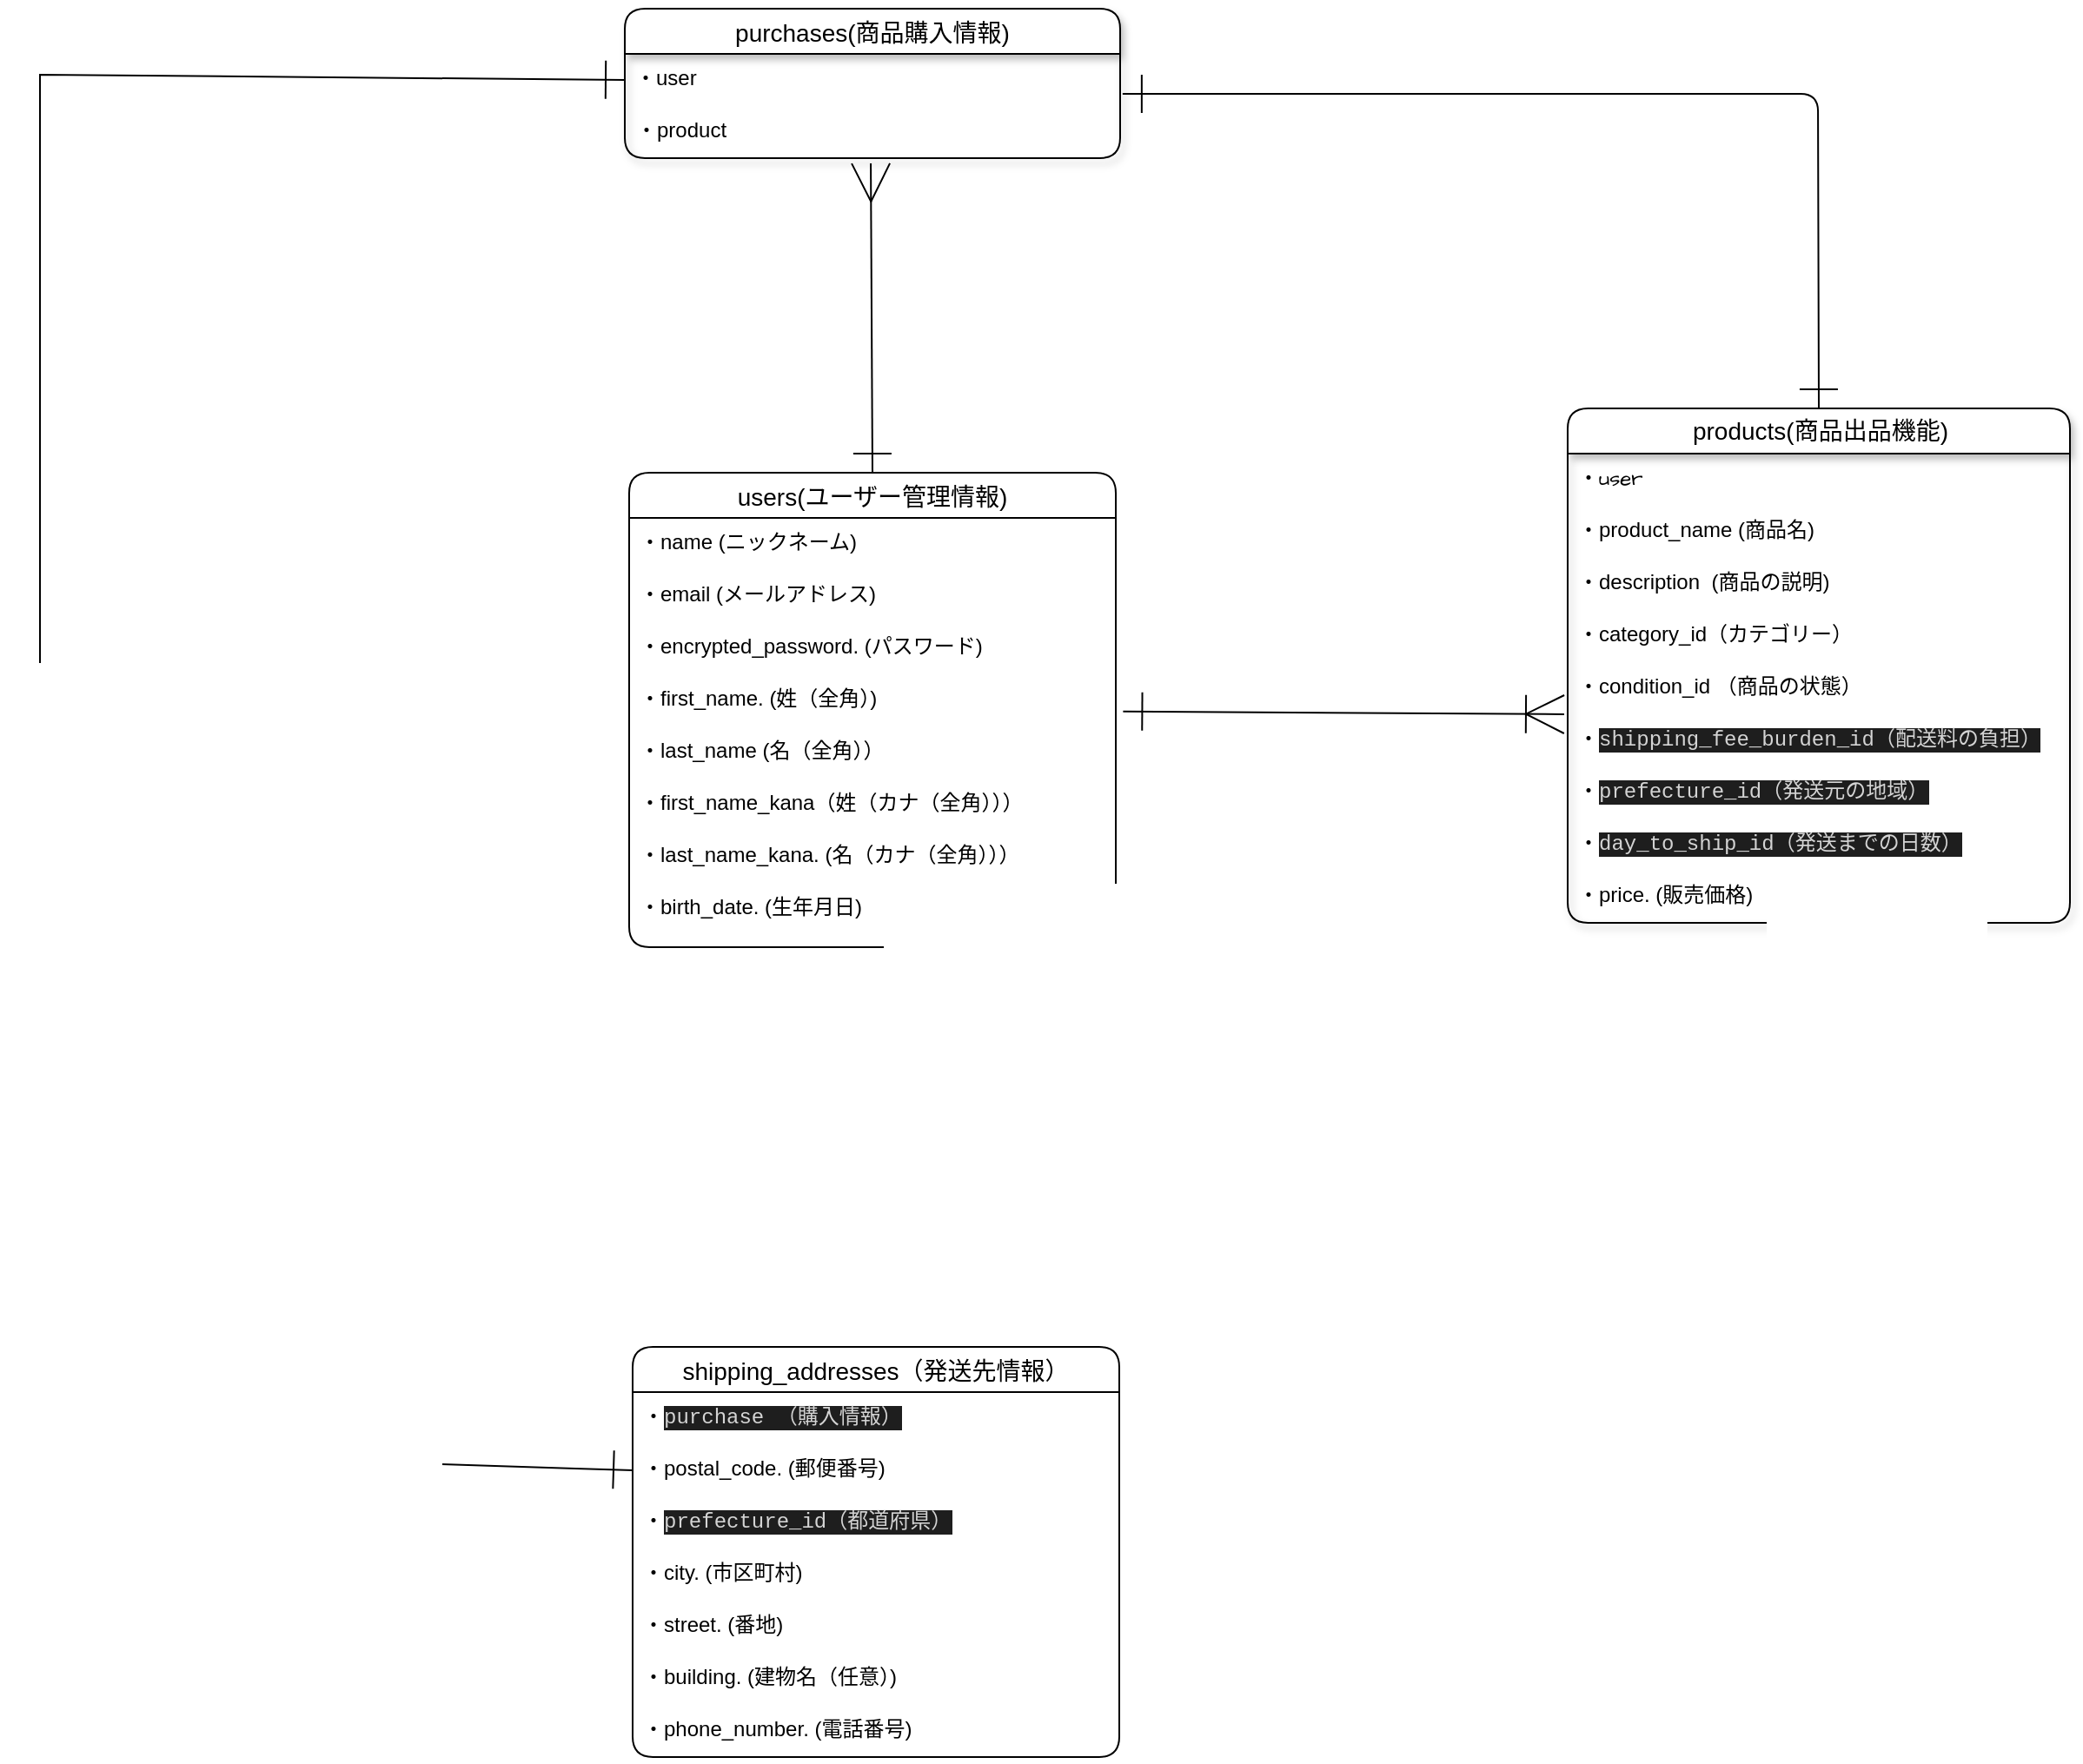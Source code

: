 <mxfile>
    <diagram id="WwNe2S3JQoJg_snmVfc9" name="ページ1">
        <mxGraphModel dx="1084" dy="1384" grid="1" gridSize="10" guides="0" tooltips="1" connect="0" arrows="1" fold="1" page="0" pageScale="1" pageWidth="827" pageHeight="1169" background="none" math="0" shadow="0">
            <root>
                <mxCell id="0"/>
                <mxCell id="1" parent="0"/>
                <mxCell id="135" style="edgeStyle=none;html=1;exitX=0.5;exitY=0;exitDx=0;exitDy=0;entryX=0.386;entryY=1.2;entryDx=0;entryDy=0;entryPerimeter=0;startArrow=ERone;startFill=0;endArrow=ERmany;endFill=0;startSize=20;endSize=20;" parent="1" source="58" edge="1">
                    <mxGeometry relative="1" as="geometry">
                        <mxPoint x="149.03" y="-371" as="targetPoint"/>
                    </mxGeometry>
                </mxCell>
                <mxCell id="58" value="users(ユーザー管理情報)" style="swimlane;fontStyle=0;childLayout=stackLayout;horizontal=1;startSize=26;horizontalStack=0;resizeParent=1;resizeParentMax=0;resizeLast=0;collapsible=1;marginBottom=0;align=center;fontSize=14;rounded=1;" parent="1" vertex="1">
                    <mxGeometry x="10" y="-193" width="280" height="273" as="geometry">
                        <mxRectangle x="120" y="80" width="150" height="30" as="alternateBounds"/>
                    </mxGeometry>
                </mxCell>
                <mxCell id="59" value="・name (ニックネーム)" style="text;strokeColor=none;fillColor=none;spacingLeft=4;spacingRight=4;overflow=hidden;rotatable=0;points=[[0,0.5],[1,0.5]];portConstraint=eastwest;fontSize=12;rounded=1;" parent="58" vertex="1">
                    <mxGeometry y="26" width="280" height="30" as="geometry"/>
                </mxCell>
                <mxCell id="60" value="・email (メールアドレス)&#10;" style="text;strokeColor=none;fillColor=none;spacingLeft=4;spacingRight=4;overflow=hidden;rotatable=0;points=[[0,0.5],[1,0.5]];portConstraint=eastwest;fontSize=12;rounded=1;" parent="58" vertex="1">
                    <mxGeometry y="56" width="280" height="30" as="geometry"/>
                </mxCell>
                <mxCell id="61" value="・encrypted_password. (パスワード)" style="text;strokeColor=none;fillColor=none;spacingLeft=4;spacingRight=4;overflow=hidden;rotatable=0;points=[[0,0.5],[1,0.5]];portConstraint=eastwest;fontSize=12;rounded=1;" parent="58" vertex="1">
                    <mxGeometry y="86" width="280" height="30" as="geometry"/>
                </mxCell>
                <mxCell id="62" value="・first_name. (姓（全角）)&#10;" style="text;strokeColor=none;fillColor=none;spacingLeft=4;spacingRight=4;overflow=hidden;rotatable=0;points=[[0,0.5],[1,0.5]];portConstraint=eastwest;fontSize=12;rounded=1;" parent="58" vertex="1">
                    <mxGeometry y="116" width="280" height="30" as="geometry"/>
                </mxCell>
                <mxCell id="141" value="・last_name (名（全角））" style="text;strokeColor=none;fillColor=none;spacingLeft=4;spacingRight=4;overflow=hidden;rotatable=0;points=[[0,0.5],[1,0.5]];portConstraint=eastwest;fontSize=12;shadow=1;html=1;rounded=1;" parent="58" vertex="1">
                    <mxGeometry y="146" width="280" height="30" as="geometry"/>
                </mxCell>
                <mxCell id="140" value="・first_name_kana（姓（カナ（全角）））" style="text;strokeColor=none;fillColor=none;spacingLeft=4;spacingRight=4;overflow=hidden;rotatable=0;points=[[0,0.5],[1,0.5]];portConstraint=eastwest;fontSize=12;shadow=1;html=1;rounded=1;" parent="58" vertex="1">
                    <mxGeometry y="176" width="280" height="30" as="geometry"/>
                </mxCell>
                <mxCell id="66" value="・last_name_kana. (名（カナ（全角）））" style="text;strokeColor=none;fillColor=none;spacingLeft=4;spacingRight=4;overflow=hidden;rotatable=0;points=[[0,0.5],[1,0.5]];portConstraint=eastwest;fontSize=12;rounded=1;" parent="58" vertex="1">
                    <mxGeometry y="206" width="280" height="30" as="geometry"/>
                </mxCell>
                <mxCell id="67" value="・birth_date. (生年月日)" style="text;strokeColor=none;fillColor=none;spacingLeft=4;spacingRight=4;overflow=hidden;rotatable=0;points=[[0,0.5],[1,0.5]];portConstraint=eastwest;fontSize=12;rounded=1;" parent="58" vertex="1">
                    <mxGeometry y="236" width="280" height="37" as="geometry"/>
                </mxCell>
                <mxCell id="88" value="purchases(商品購入情報)" style="swimlane;fontStyle=0;childLayout=stackLayout;horizontal=1;startSize=26;horizontalStack=0;resizeParent=1;resizeParentMax=0;resizeLast=0;collapsible=1;marginBottom=0;align=center;fontSize=14;shadow=1;rounded=1;" parent="1" vertex="1">
                    <mxGeometry x="7.5" y="-460" width="285" height="86" as="geometry"/>
                </mxCell>
                <mxCell id="89" value="・user" style="text;strokeColor=none;fillColor=none;spacingLeft=4;spacingRight=4;overflow=hidden;rotatable=0;points=[[0,0.5],[1,0.5]];portConstraint=eastwest;fontSize=12;rounded=1;" parent="88" vertex="1">
                    <mxGeometry y="26" width="285" height="30" as="geometry"/>
                </mxCell>
                <mxCell id="180" value="・product" style="text;strokeColor=none;fillColor=none;spacingLeft=4;spacingRight=4;overflow=hidden;rotatable=0;points=[[0,0.5],[1,0.5]];portConstraint=eastwest;fontSize=12;shadow=1;html=1;rounded=1;" parent="88" vertex="1">
                    <mxGeometry y="56" width="285" height="30" as="geometry"/>
                </mxCell>
                <mxCell id="93" value="shipping_addresses（発送先情報）" style="swimlane;fontStyle=0;childLayout=stackLayout;horizontal=1;startSize=26;horizontalStack=0;resizeParent=1;resizeParentMax=0;resizeLast=0;collapsible=1;marginBottom=0;align=center;fontSize=14;rounded=1;" parent="1" vertex="1">
                    <mxGeometry x="12" y="310" width="280" height="236" as="geometry"/>
                </mxCell>
                <mxCell id="181" value="・&lt;span style=&quot;background-color: rgb(30, 30, 30); color: rgb(212, 212, 212); font-family: Menlo, Monaco, &amp;quot;Courier New&amp;quot;, monospace;&quot;&gt;purchase （購入情報）&lt;/span&gt;" style="text;strokeColor=none;fillColor=none;spacingLeft=4;spacingRight=4;overflow=hidden;rotatable=0;points=[[0,0.5],[1,0.5]];portConstraint=eastwest;fontSize=12;shadow=1;html=1;rounded=1;" parent="93" vertex="1">
                    <mxGeometry y="26" width="280" height="30" as="geometry"/>
                </mxCell>
                <mxCell id="99" value="・postal_code. (郵便番号)&#10;" style="text;strokeColor=none;fillColor=none;spacingLeft=4;spacingRight=4;overflow=hidden;rotatable=0;points=[[0,0.5],[1,0.5]];portConstraint=eastwest;fontSize=12;rounded=1;" parent="93" vertex="1">
                    <mxGeometry y="56" width="280" height="30" as="geometry"/>
                </mxCell>
                <mxCell id="183" value="・&lt;span style=&quot;background-color: rgb(30, 30, 30); color: rgb(212, 212, 212); font-family: Menlo, Monaco, &amp;quot;Courier New&amp;quot;, monospace;&quot;&gt;prefecture_id（都道府県）&lt;/span&gt;" style="text;strokeColor=none;fillColor=none;spacingLeft=4;spacingRight=4;overflow=hidden;rotatable=0;points=[[0,0.5],[1,0.5]];portConstraint=eastwest;fontSize=12;shadow=1;html=1;rounded=1;" parent="93" vertex="1">
                    <mxGeometry y="86" width="280" height="30" as="geometry"/>
                </mxCell>
                <mxCell id="97" value="・city. (市区町村)" style="text;strokeColor=none;fillColor=none;spacingLeft=4;spacingRight=4;overflow=hidden;rotatable=0;points=[[0,0.5],[1,0.5]];portConstraint=eastwest;fontSize=12;rounded=1;" parent="93" vertex="1">
                    <mxGeometry y="116" width="280" height="30" as="geometry"/>
                </mxCell>
                <mxCell id="94" value="・street. (番地)" style="text;strokeColor=none;fillColor=none;spacingLeft=4;spacingRight=4;overflow=hidden;rotatable=0;points=[[0,0.5],[1,0.5]];portConstraint=eastwest;fontSize=12;rounded=1;" parent="93" vertex="1">
                    <mxGeometry y="146" width="280" height="30" as="geometry"/>
                </mxCell>
                <mxCell id="95" value="・building. (建物名（任意）)&#10;" style="text;strokeColor=none;fillColor=none;spacingLeft=4;spacingRight=4;overflow=hidden;rotatable=0;points=[[0,0.5],[1,0.5]];portConstraint=eastwest;fontSize=12;rounded=1;" parent="93" vertex="1">
                    <mxGeometry y="176" width="280" height="30" as="geometry"/>
                </mxCell>
                <mxCell id="100" value="・phone_number. (電話番号)&#10;" style="text;strokeColor=none;fillColor=none;spacingLeft=4;spacingRight=4;overflow=hidden;rotatable=0;points=[[0,0.5],[1,0.5]];portConstraint=eastwest;fontSize=12;rounded=1;" parent="93" vertex="1">
                    <mxGeometry y="206" width="280" height="30" as="geometry"/>
                </mxCell>
                <mxCell id="110" style="edgeStyle=none;html=1;endArrow=ERoneToMany;endFill=0;endSize=20;startArrow=ERone;startFill=0;startSize=20;exitX=1.015;exitY=0.711;exitDx=0;exitDy=0;exitPerimeter=0;entryX=-0.007;entryY=1;entryDx=0;entryDy=0;entryPerimeter=0;" parent="1" source="62" target="146" edge="1">
                    <mxGeometry relative="1" as="geometry">
                        <mxPoint x="425" y="-398" as="sourcePoint"/>
                        <mxPoint x="550" y="-142" as="targetPoint"/>
                        <Array as="points"/>
                    </mxGeometry>
                </mxCell>
                <mxCell id="208" style="edgeStyle=none;html=1;exitX=0.5;exitY=0;exitDx=0;exitDy=0;entryX=1.005;entryY=0.767;entryDx=0;entryDy=0;entryPerimeter=0;fontColor=none;endArrow=ERone;endFill=0;startArrow=ERone;startFill=0;endSize=20;startSize=20;" parent="1" source="117" target="89" edge="1">
                    <mxGeometry relative="1" as="geometry">
                        <Array as="points">
                            <mxPoint x="694" y="-411"/>
                        </Array>
                    </mxGeometry>
                </mxCell>
                <mxCell id="117" value="products(商品出品機能)" style="swimlane;fontStyle=0;childLayout=stackLayout;horizontal=1;startSize=26;horizontalStack=0;resizeParent=1;resizeParentMax=0;resizeLast=0;collapsible=1;marginBottom=0;align=center;fontSize=14;shadow=1;html=1;rounded=1;" parent="1" vertex="1">
                    <mxGeometry x="550" y="-230" width="289" height="296" as="geometry"/>
                </mxCell>
                <mxCell id="216" value="・user" style="text;strokeColor=none;fillColor=none;spacingLeft=4;spacingRight=4;overflow=hidden;rotatable=0;points=[[0,0.5],[1,0.5]];portConstraint=eastwest;fontSize=12;sketch=1;hachureGap=4;jiggle=2;curveFitting=1;fontFamily=Architects Daughter;fontSource=https%3A%2F%2Ffonts.googleapis.com%2Fcss%3Ffamily%3DArchitects%2BDaughter;align=left;fontColor=default;" parent="117" vertex="1">
                    <mxGeometry y="26" width="289" height="30" as="geometry"/>
                </mxCell>
                <mxCell id="119" value="・product_name (商品名)" style="text;strokeColor=none;fillColor=none;spacingLeft=4;spacingRight=4;overflow=hidden;rotatable=0;points=[[0,0.5],[1,0.5]];portConstraint=eastwest;fontSize=12;shadow=1;rounded=1;" parent="117" vertex="1">
                    <mxGeometry y="56" width="289" height="30" as="geometry"/>
                </mxCell>
                <mxCell id="120" value="・description  (商品の説明)" style="text;strokeColor=none;fillColor=none;spacingLeft=4;spacingRight=4;overflow=hidden;rotatable=0;points=[[0,0.5],[1,0.5]];portConstraint=eastwest;fontSize=12;shadow=1;rounded=1;" parent="117" vertex="1">
                    <mxGeometry y="86" width="289" height="30" as="geometry"/>
                </mxCell>
                <mxCell id="145" value="・category_id（カテゴリー）&lt;br&gt;" style="text;strokeColor=none;fillColor=none;spacingLeft=4;spacingRight=4;overflow=hidden;rotatable=0;points=[[0,0.5],[1,0.5]];portConstraint=eastwest;fontSize=12;shadow=1;html=1;rounded=1;" parent="117" vertex="1">
                    <mxGeometry y="116" width="289" height="30" as="geometry"/>
                </mxCell>
                <mxCell id="146" value="・condition_id （商品の状態）&lt;br&gt;" style="text;strokeColor=none;fillColor=none;spacingLeft=4;spacingRight=4;overflow=hidden;rotatable=0;points=[[0,0.5],[1,0.5]];portConstraint=eastwest;fontSize=12;shadow=1;html=1;rounded=1;" parent="117" vertex="1">
                    <mxGeometry y="146" width="289" height="30" as="geometry"/>
                </mxCell>
                <mxCell id="198" value="・&lt;span style=&quot;background-color: rgb(30, 30, 30); color: rgb(212, 212, 212); font-family: Menlo, Monaco, &amp;quot;Courier New&amp;quot;, monospace;&quot;&gt;shipping_fee_burden_id（配送料の負担）&lt;/span&gt;" style="text;strokeColor=none;fillColor=none;spacingLeft=4;spacingRight=4;overflow=hidden;rotatable=0;points=[[0,0.5],[1,0.5]];portConstraint=eastwest;fontSize=12;shadow=1;html=1;rounded=1;" parent="117" vertex="1">
                    <mxGeometry y="176" width="289" height="30" as="geometry"/>
                </mxCell>
                <mxCell id="147" value="・&lt;span style=&quot;background-color: rgb(30, 30, 30); color: rgb(212, 212, 212); font-family: Menlo, Monaco, &amp;quot;Courier New&amp;quot;, monospace;&quot;&gt;prefecture_id&lt;/span&gt;&lt;span style=&quot;background-color: rgb(30, 30, 30); color: rgb(212, 212, 212); font-family: Menlo, Monaco, &amp;quot;Courier New&amp;quot;, monospace;&quot;&gt;（発送元の地域）&lt;/span&gt;" style="text;strokeColor=none;fillColor=none;spacingLeft=4;spacingRight=4;overflow=hidden;rotatable=0;points=[[0,0.5],[1,0.5]];portConstraint=eastwest;fontSize=12;shadow=1;html=1;rounded=1;" parent="117" vertex="1">
                    <mxGeometry y="206" width="289" height="30" as="geometry"/>
                </mxCell>
                <mxCell id="148" value="・&lt;span style=&quot;background-color: rgb(30, 30, 30); color: rgb(212, 212, 212); font-family: Menlo, Monaco, &amp;quot;Courier New&amp;quot;, monospace;&quot;&gt;day_to_ship_id（発送までの日数）&lt;/span&gt;" style="text;strokeColor=none;fillColor=none;spacingLeft=4;spacingRight=4;overflow=hidden;rotatable=0;points=[[0,0.5],[1,0.5]];portConstraint=eastwest;fontSize=12;shadow=1;html=1;rounded=1;" parent="117" vertex="1">
                    <mxGeometry y="236" width="289" height="30" as="geometry"/>
                </mxCell>
                <mxCell id="127" value="・price. (販売価格)" style="text;strokeColor=none;fillColor=none;spacingLeft=4;spacingRight=4;overflow=hidden;rotatable=0;points=[[0,0.5],[1,0.5]];portConstraint=eastwest;fontSize=12;shadow=1;rounded=1;" parent="117" vertex="1">
                    <mxGeometry y="266" width="289" height="30" as="geometry"/>
                </mxCell>
                <mxCell id="211" style="edgeStyle=none;sketch=1;hachureGap=4;jiggle=2;curveFitting=1;html=1;exitX=0;exitY=0.5;exitDx=0;exitDy=0;fontFamily=Architects Daughter;fontSource=https%3A%2F%2Ffonts.googleapis.com%2Fcss%3Ffamily%3DArchitects%2BDaughter;fontSize=16;startArrow=ERone;startFill=0;endArrow=ERone;endFill=0;strokeColor=none;" parent="1" source="89" edge="1">
                    <mxGeometry relative="1" as="geometry">
                        <mxPoint x="-183.333" y="-340.333" as="targetPoint"/>
                    </mxGeometry>
                </mxCell>
                <mxCell id="212" style="edgeStyle=none;hachureGap=4;html=1;exitX=0;exitY=0.5;exitDx=0;exitDy=0;entryX=0;entryY=0.5;entryDx=0;entryDy=0;strokeColor=default;fontFamily=Architects Daughter;fontSource=https%3A%2F%2Ffonts.googleapis.com%2Fcss%3Ffamily%3DArchitects%2BDaughter;fontSize=16;startArrow=ERone;startFill=0;endArrow=ERone;endFill=0;rounded=0;jumpSize=12;startSize=20;endSize=20;" parent="1" source="89" target="99" edge="1">
                    <mxGeometry relative="1" as="geometry">
                        <Array as="points">
                            <mxPoint x="-329" y="-422"/>
                            <mxPoint x="-329" y="370"/>
                            <mxPoint x="-21" y="380"/>
                        </Array>
                    </mxGeometry>
                </mxCell>
            </root>
        </mxGraphModel>
    </diagram>
</mxfile>
